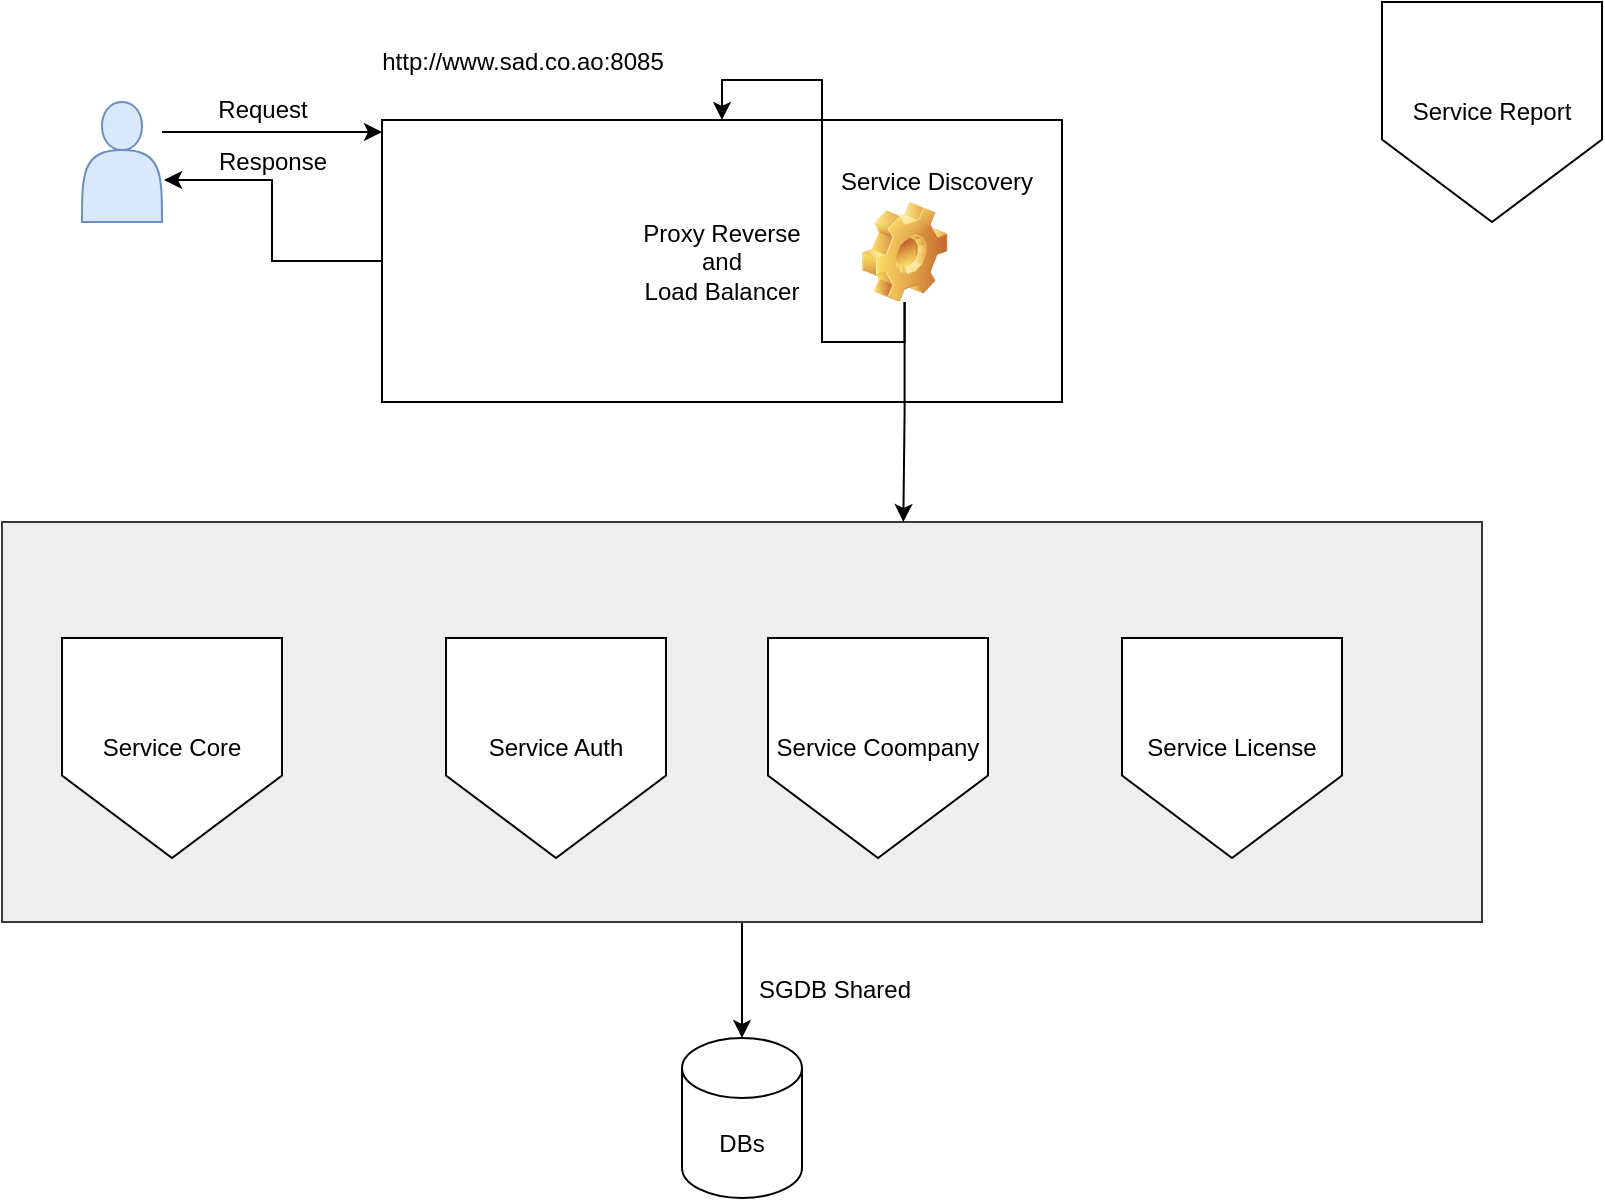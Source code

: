 <mxfile version="15.0.4" type="github">
  <diagram id="dzHz6PURdMUeBRdcUXWA" name="Page-1">
    <mxGraphModel dx="1422" dy="791" grid="1" gridSize="10" guides="1" tooltips="1" connect="1" arrows="1" fold="1" page="1" pageScale="1" pageWidth="850" pageHeight="1100" math="0" shadow="0">
      <root>
        <mxCell id="0" />
        <mxCell id="1" parent="0" />
        <mxCell id="CGGLK1w7JqWtkr7omzfc-14" style="edgeStyle=orthogonalEdgeStyle;rounded=0;orthogonalLoop=1;jettySize=auto;html=1;entryX=1.025;entryY=0.65;entryDx=0;entryDy=0;entryPerimeter=0;" edge="1" parent="1" source="CGGLK1w7JqWtkr7omzfc-1" target="CGGLK1w7JqWtkr7omzfc-2">
          <mxGeometry relative="1" as="geometry" />
        </mxCell>
        <mxCell id="CGGLK1w7JqWtkr7omzfc-1" value="&lt;div&gt;Proxy Reverse&lt;/div&gt;&lt;div&gt;and&lt;/div&gt;&lt;div&gt;Load Balancer&lt;br&gt;&lt;/div&gt;" style="rounded=0;whiteSpace=wrap;html=1;" vertex="1" parent="1">
          <mxGeometry x="200" y="89" width="340" height="141" as="geometry" />
        </mxCell>
        <mxCell id="CGGLK1w7JqWtkr7omzfc-3" style="edgeStyle=orthogonalEdgeStyle;rounded=0;orthogonalLoop=1;jettySize=auto;html=1;entryX=0;entryY=0.5;entryDx=0;entryDy=0;" edge="1" parent="1">
          <mxGeometry relative="1" as="geometry">
            <mxPoint x="90" y="95" as="sourcePoint" />
            <mxPoint x="200" y="95" as="targetPoint" />
          </mxGeometry>
        </mxCell>
        <mxCell id="CGGLK1w7JqWtkr7omzfc-2" value="" style="shape=actor;whiteSpace=wrap;html=1;fillColor=#dae8fc;strokeColor=#6c8ebf;" vertex="1" parent="1">
          <mxGeometry x="50" y="80" width="40" height="60" as="geometry" />
        </mxCell>
        <mxCell id="CGGLK1w7JqWtkr7omzfc-5" value="Request" style="text;html=1;align=center;verticalAlign=middle;resizable=0;points=[];autosize=1;strokeColor=none;" vertex="1" parent="1">
          <mxGeometry x="110" y="74" width="60" height="20" as="geometry" />
        </mxCell>
        <mxCell id="CGGLK1w7JqWtkr7omzfc-24" style="edgeStyle=orthogonalEdgeStyle;rounded=0;orthogonalLoop=1;jettySize=auto;html=1;" edge="1" parent="1" source="CGGLK1w7JqWtkr7omzfc-20">
          <mxGeometry relative="1" as="geometry">
            <mxPoint x="380" y="548" as="targetPoint" />
          </mxGeometry>
        </mxCell>
        <mxCell id="CGGLK1w7JqWtkr7omzfc-20" value="" style="rounded=0;whiteSpace=wrap;html=1;fillColor=#eeeeee;strokeColor=#36393d;" vertex="1" parent="1">
          <mxGeometry x="10" y="290" width="740" height="200" as="geometry" />
        </mxCell>
        <mxCell id="CGGLK1w7JqWtkr7omzfc-7" value="Service Core" style="shape=offPageConnector;whiteSpace=wrap;html=1;" vertex="1" parent="1">
          <mxGeometry x="40" y="348" width="110" height="110" as="geometry" />
        </mxCell>
        <mxCell id="CGGLK1w7JqWtkr7omzfc-15" value="Response" style="text;html=1;align=center;verticalAlign=middle;resizable=0;points=[];autosize=1;strokeColor=none;" vertex="1" parent="1">
          <mxGeometry x="110" y="100" width="70" height="20" as="geometry" />
        </mxCell>
        <mxCell id="CGGLK1w7JqWtkr7omzfc-16" value="Service Report" style="shape=offPageConnector;whiteSpace=wrap;html=1;" vertex="1" parent="1">
          <mxGeometry x="700" y="30" width="110" height="110" as="geometry" />
        </mxCell>
        <mxCell id="CGGLK1w7JqWtkr7omzfc-17" value="Service Auth" style="shape=offPageConnector;whiteSpace=wrap;html=1;" vertex="1" parent="1">
          <mxGeometry x="232" y="348" width="110" height="110" as="geometry" />
        </mxCell>
        <mxCell id="CGGLK1w7JqWtkr7omzfc-18" value="Service Coompany" style="shape=offPageConnector;whiteSpace=wrap;html=1;" vertex="1" parent="1">
          <mxGeometry x="393" y="348" width="110" height="110" as="geometry" />
        </mxCell>
        <mxCell id="CGGLK1w7JqWtkr7omzfc-19" value="Service License" style="shape=offPageConnector;whiteSpace=wrap;html=1;" vertex="1" parent="1">
          <mxGeometry x="570" y="348" width="110" height="110" as="geometry" />
        </mxCell>
        <mxCell id="CGGLK1w7JqWtkr7omzfc-23" value="DBs" style="shape=cylinder3;whiteSpace=wrap;html=1;boundedLbl=1;backgroundOutline=1;size=15;" vertex="1" parent="1">
          <mxGeometry x="350" y="548" width="60" height="80" as="geometry" />
        </mxCell>
        <mxCell id="CGGLK1w7JqWtkr7omzfc-25" value="SGDB Shared" style="text;html=1;align=center;verticalAlign=middle;resizable=0;points=[];autosize=1;strokeColor=none;" vertex="1" parent="1">
          <mxGeometry x="381" y="514" width="90" height="20" as="geometry" />
        </mxCell>
        <mxCell id="CGGLK1w7JqWtkr7omzfc-26" value="http://www.sad.co.ao:8085" style="text;html=1;align=center;verticalAlign=middle;resizable=0;points=[];autosize=1;strokeColor=none;" vertex="1" parent="1">
          <mxGeometry x="190" y="50" width="160" height="20" as="geometry" />
        </mxCell>
        <mxCell id="CGGLK1w7JqWtkr7omzfc-30" style="edgeStyle=orthogonalEdgeStyle;rounded=0;orthogonalLoop=1;jettySize=auto;html=1;entryX=0.609;entryY=0;entryDx=0;entryDy=0;entryPerimeter=0;" edge="1" parent="1" source="CGGLK1w7JqWtkr7omzfc-29" target="CGGLK1w7JqWtkr7omzfc-20">
          <mxGeometry relative="1" as="geometry" />
        </mxCell>
        <mxCell id="CGGLK1w7JqWtkr7omzfc-31" style="edgeStyle=orthogonalEdgeStyle;rounded=0;orthogonalLoop=1;jettySize=auto;html=1;" edge="1" parent="1" source="CGGLK1w7JqWtkr7omzfc-29" target="CGGLK1w7JqWtkr7omzfc-1">
          <mxGeometry relative="1" as="geometry" />
        </mxCell>
        <mxCell id="CGGLK1w7JqWtkr7omzfc-29" value="" style="shape=image;html=1;verticalLabelPosition=bottom;verticalAlign=top;imageAspect=1;aspect=fixed;image=img/clipart/Gear_128x128.png" vertex="1" parent="1">
          <mxGeometry x="440" y="130" width="42.62" height="50" as="geometry" />
        </mxCell>
        <mxCell id="CGGLK1w7JqWtkr7omzfc-32" value="Service Discovery" style="text;html=1;align=center;verticalAlign=middle;resizable=0;points=[];autosize=1;strokeColor=none;" vertex="1" parent="1">
          <mxGeometry x="422" y="110" width="110" height="20" as="geometry" />
        </mxCell>
      </root>
    </mxGraphModel>
  </diagram>
</mxfile>
